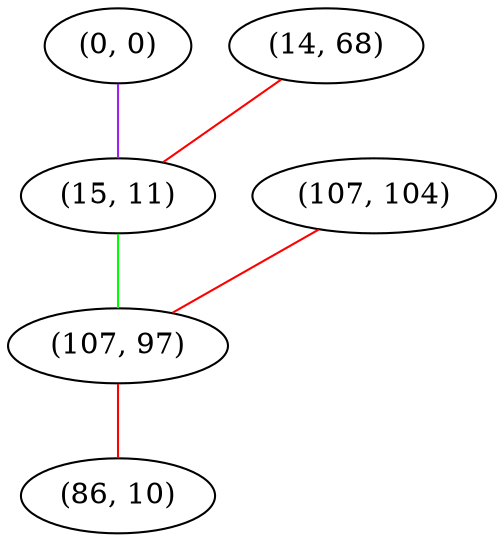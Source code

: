graph "" {
"(0, 0)";
"(107, 104)";
"(14, 68)";
"(15, 11)";
"(107, 97)";
"(86, 10)";
"(0, 0)" -- "(15, 11)"  [color=purple, key=0, weight=4];
"(107, 104)" -- "(107, 97)"  [color=red, key=0, weight=1];
"(14, 68)" -- "(15, 11)"  [color=red, key=0, weight=1];
"(15, 11)" -- "(107, 97)"  [color=green, key=0, weight=2];
"(107, 97)" -- "(86, 10)"  [color=red, key=0, weight=1];
}
